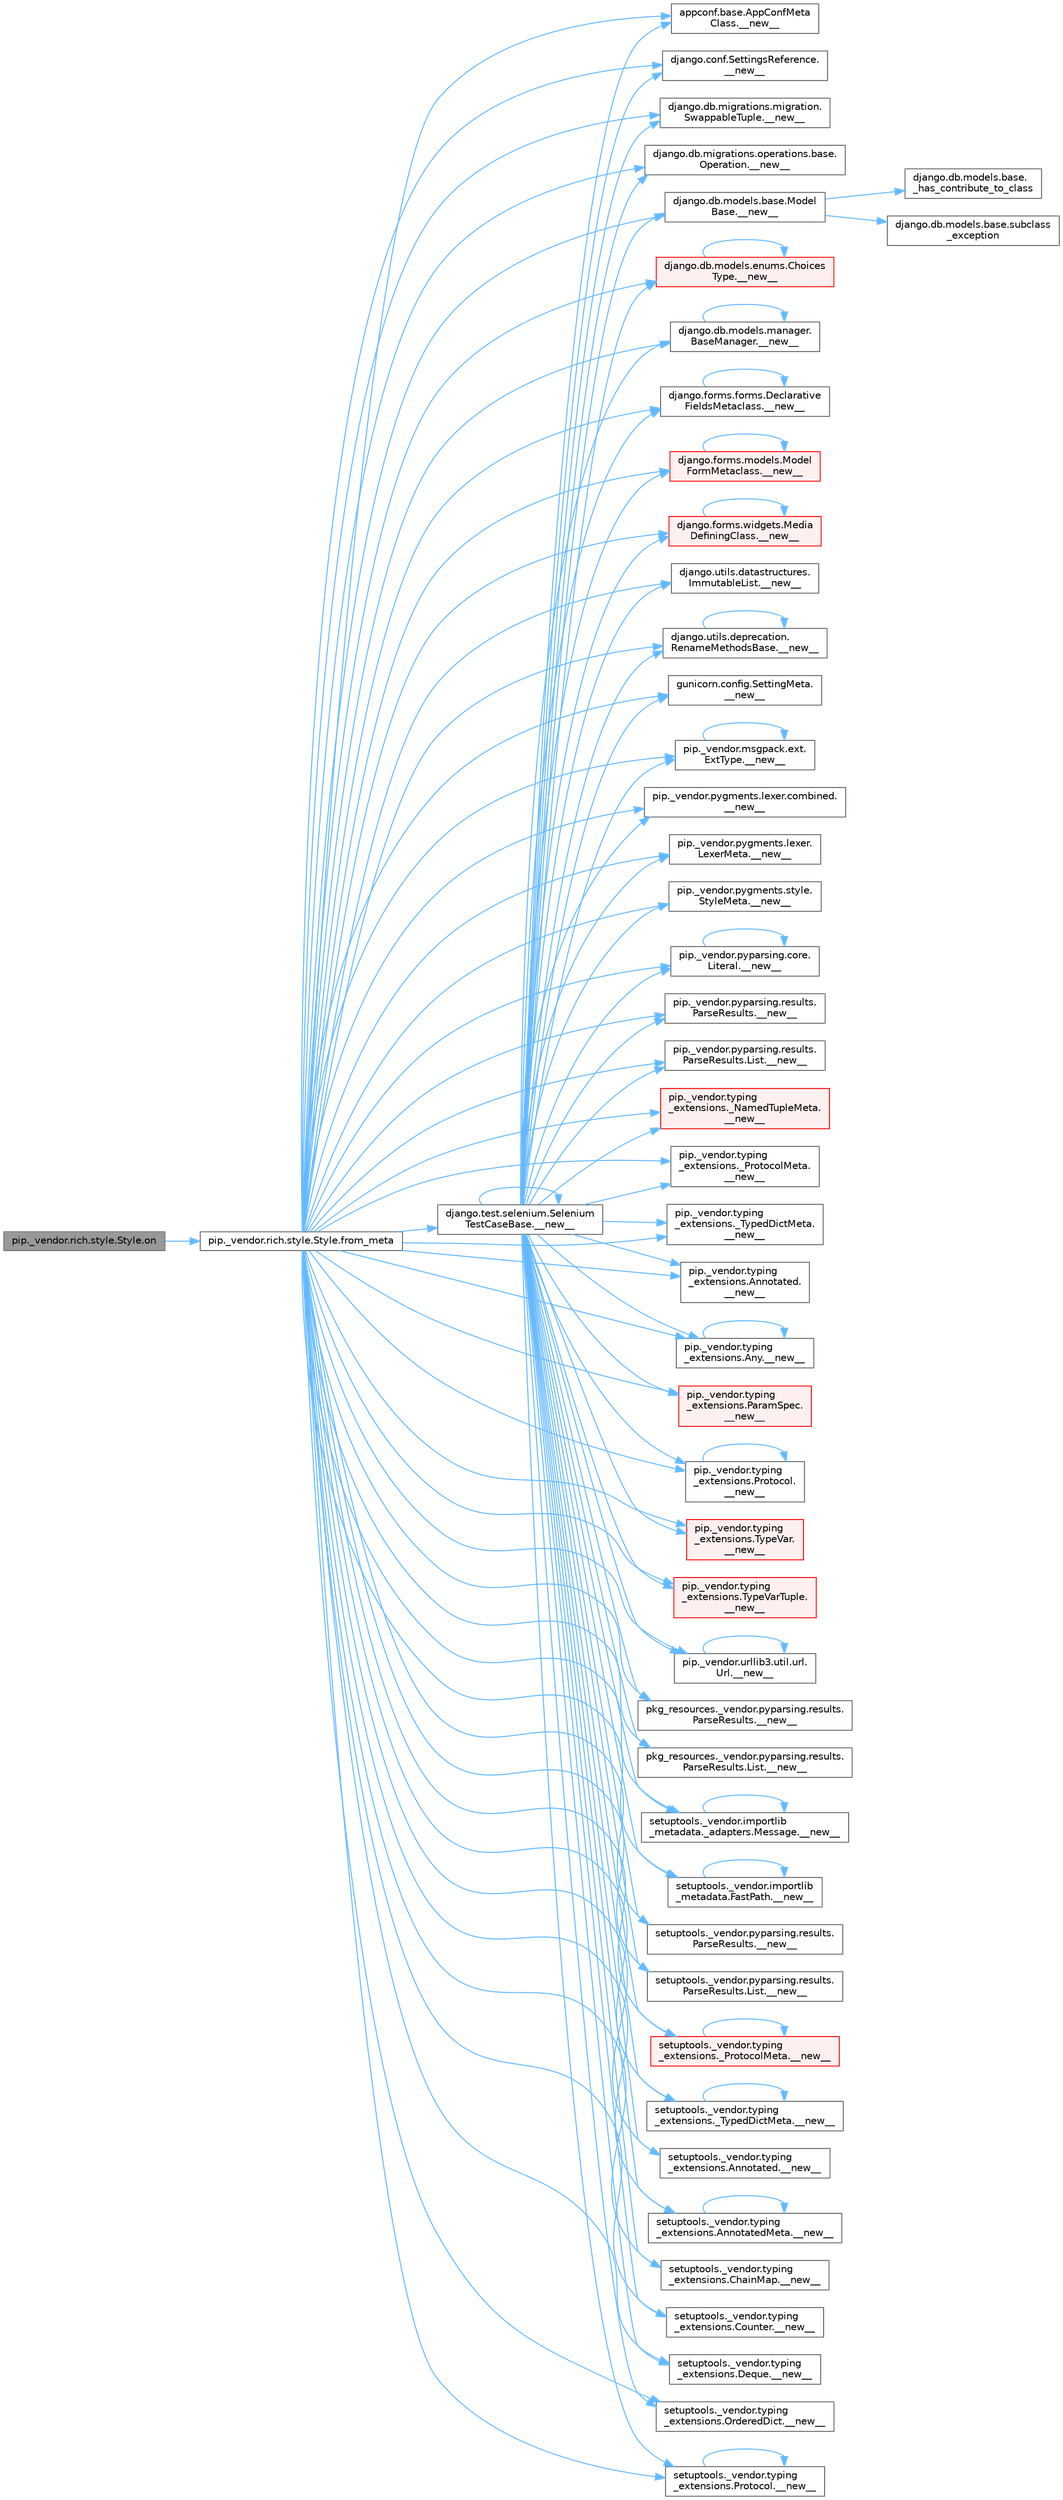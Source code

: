 digraph "pip._vendor.rich.style.Style.on"
{
 // LATEX_PDF_SIZE
  bgcolor="transparent";
  edge [fontname=Helvetica,fontsize=10,labelfontname=Helvetica,labelfontsize=10];
  node [fontname=Helvetica,fontsize=10,shape=box,height=0.2,width=0.4];
  rankdir="LR";
  Node1 [id="Node000001",label="pip._vendor.rich.style.Style.on",height=0.2,width=0.4,color="gray40", fillcolor="grey60", style="filled", fontcolor="black",tooltip=" "];
  Node1 -> Node2 [id="edge1_Node000001_Node000002",color="steelblue1",style="solid",tooltip=" "];
  Node2 [id="Node000002",label="pip._vendor.rich.style.Style.from_meta",height=0.2,width=0.4,color="grey40", fillcolor="white", style="filled",URL="$classpip_1_1__vendor_1_1rich_1_1style_1_1_style.html#a4ad4c8c0c598668598e5b3bed7c6d71f",tooltip=" "];
  Node2 -> Node3 [id="edge2_Node000002_Node000003",color="steelblue1",style="solid",tooltip=" "];
  Node3 [id="Node000003",label="appconf.base.AppConfMeta\lClass.__new__",height=0.2,width=0.4,color="grey40", fillcolor="white", style="filled",URL="$classappconf_1_1base_1_1_app_conf_meta_class.html#ae3b2cf6f30224474b6edcbf1387b0852",tooltip=" "];
  Node2 -> Node4 [id="edge3_Node000002_Node000004",color="steelblue1",style="solid",tooltip=" "];
  Node4 [id="Node000004",label="django.conf.SettingsReference.\l__new__",height=0.2,width=0.4,color="grey40", fillcolor="white", style="filled",URL="$classdjango_1_1conf_1_1_settings_reference.html#adee6f36144aa1e65ddd081a4459ddf26",tooltip=" "];
  Node2 -> Node5 [id="edge4_Node000002_Node000005",color="steelblue1",style="solid",tooltip=" "];
  Node5 [id="Node000005",label="django.db.migrations.migration.\lSwappableTuple.__new__",height=0.2,width=0.4,color="grey40", fillcolor="white", style="filled",URL="$classdjango_1_1db_1_1migrations_1_1migration_1_1_swappable_tuple.html#a7509a6a2c07a40cda2a0dac5d6e99789",tooltip=" "];
  Node2 -> Node6 [id="edge5_Node000002_Node000006",color="steelblue1",style="solid",tooltip=" "];
  Node6 [id="Node000006",label="django.db.migrations.operations.base.\lOperation.__new__",height=0.2,width=0.4,color="grey40", fillcolor="white", style="filled",URL="$classdjango_1_1db_1_1migrations_1_1operations_1_1base_1_1_operation.html#a0e75a153578c0aa184cef917cbc50cdf",tooltip=" "];
  Node2 -> Node7 [id="edge6_Node000002_Node000007",color="steelblue1",style="solid",tooltip=" "];
  Node7 [id="Node000007",label="django.db.models.base.Model\lBase.__new__",height=0.2,width=0.4,color="grey40", fillcolor="white", style="filled",URL="$classdjango_1_1db_1_1models_1_1base_1_1_model_base.html#a5688192f626b496760655c3b5309a0bc",tooltip=" "];
  Node7 -> Node8 [id="edge7_Node000007_Node000008",color="steelblue1",style="solid",tooltip=" "];
  Node8 [id="Node000008",label="django.db.models.base.\l_has_contribute_to_class",height=0.2,width=0.4,color="grey40", fillcolor="white", style="filled",URL="$namespacedjango_1_1db_1_1models_1_1base.html#abaf58b00715cc92319920ccf82da9bcf",tooltip=" "];
  Node7 -> Node9 [id="edge8_Node000007_Node000009",color="steelblue1",style="solid",tooltip=" "];
  Node9 [id="Node000009",label="django.db.models.base.subclass\l_exception",height=0.2,width=0.4,color="grey40", fillcolor="white", style="filled",URL="$namespacedjango_1_1db_1_1models_1_1base.html#a194474a030dc3ae3d4a1d74a36b93d34",tooltip=" "];
  Node2 -> Node10 [id="edge9_Node000002_Node000010",color="steelblue1",style="solid",tooltip=" "];
  Node10 [id="Node000010",label="django.db.models.enums.Choices\lType.__new__",height=0.2,width=0.4,color="red", fillcolor="#FFF0F0", style="filled",URL="$classdjango_1_1db_1_1models_1_1enums_1_1_choices_type.html#a973fedbb791aa7249348ddf93ba850d9",tooltip=" "];
  Node10 -> Node10 [id="edge10_Node000010_Node000010",color="steelblue1",style="solid",tooltip=" "];
  Node2 -> Node2563 [id="edge11_Node000002_Node002563",color="steelblue1",style="solid",tooltip=" "];
  Node2563 [id="Node002563",label="django.db.models.manager.\lBaseManager.__new__",height=0.2,width=0.4,color="grey40", fillcolor="white", style="filled",URL="$classdjango_1_1db_1_1models_1_1manager_1_1_base_manager.html#a402956cc7048ac4239181d9bf52f38d7",tooltip=" "];
  Node2563 -> Node2563 [id="edge12_Node002563_Node002563",color="steelblue1",style="solid",tooltip=" "];
  Node2 -> Node2564 [id="edge13_Node000002_Node002564",color="steelblue1",style="solid",tooltip=" "];
  Node2564 [id="Node002564",label="django.forms.forms.Declarative\lFieldsMetaclass.__new__",height=0.2,width=0.4,color="grey40", fillcolor="white", style="filled",URL="$classdjango_1_1forms_1_1forms_1_1_declarative_fields_metaclass.html#aa82d8ae60cf8bd4ffb1991279105590e",tooltip=" "];
  Node2564 -> Node2564 [id="edge14_Node002564_Node002564",color="steelblue1",style="solid",tooltip=" "];
  Node2 -> Node2565 [id="edge15_Node000002_Node002565",color="steelblue1",style="solid",tooltip=" "];
  Node2565 [id="Node002565",label="django.forms.models.Model\lFormMetaclass.__new__",height=0.2,width=0.4,color="red", fillcolor="#FFF0F0", style="filled",URL="$classdjango_1_1forms_1_1models_1_1_model_form_metaclass.html#aed0f8e0548ca5e8f42c96d3266daa521",tooltip=" "];
  Node2565 -> Node2565 [id="edge16_Node002565_Node002565",color="steelblue1",style="solid",tooltip=" "];
  Node2 -> Node2568 [id="edge17_Node000002_Node002568",color="steelblue1",style="solid",tooltip=" "];
  Node2568 [id="Node002568",label="django.forms.widgets.Media\lDefiningClass.__new__",height=0.2,width=0.4,color="red", fillcolor="#FFF0F0", style="filled",URL="$classdjango_1_1forms_1_1widgets_1_1_media_defining_class.html#a5d0b465656e0c8c06c5b18272005b5b9",tooltip=" "];
  Node2568 -> Node2568 [id="edge18_Node002568_Node002568",color="steelblue1",style="solid",tooltip=" "];
  Node2 -> Node2570 [id="edge19_Node000002_Node002570",color="steelblue1",style="solid",tooltip=" "];
  Node2570 [id="Node002570",label="django.test.selenium.Selenium\lTestCaseBase.__new__",height=0.2,width=0.4,color="grey40", fillcolor="white", style="filled",URL="$classdjango_1_1test_1_1selenium_1_1_selenium_test_case_base.html#a4082fc89599686abaf551a6d6382b4e3",tooltip=" "];
  Node2570 -> Node3 [id="edge20_Node002570_Node000003",color="steelblue1",style="solid",tooltip=" "];
  Node2570 -> Node4 [id="edge21_Node002570_Node000004",color="steelblue1",style="solid",tooltip=" "];
  Node2570 -> Node5 [id="edge22_Node002570_Node000005",color="steelblue1",style="solid",tooltip=" "];
  Node2570 -> Node6 [id="edge23_Node002570_Node000006",color="steelblue1",style="solid",tooltip=" "];
  Node2570 -> Node7 [id="edge24_Node002570_Node000007",color="steelblue1",style="solid",tooltip=" "];
  Node2570 -> Node10 [id="edge25_Node002570_Node000010",color="steelblue1",style="solid",tooltip=" "];
  Node2570 -> Node2563 [id="edge26_Node002570_Node002563",color="steelblue1",style="solid",tooltip=" "];
  Node2570 -> Node2564 [id="edge27_Node002570_Node002564",color="steelblue1",style="solid",tooltip=" "];
  Node2570 -> Node2565 [id="edge28_Node002570_Node002565",color="steelblue1",style="solid",tooltip=" "];
  Node2570 -> Node2568 [id="edge29_Node002570_Node002568",color="steelblue1",style="solid",tooltip=" "];
  Node2570 -> Node2570 [id="edge30_Node002570_Node002570",color="steelblue1",style="solid",tooltip=" "];
  Node2570 -> Node2571 [id="edge31_Node002570_Node002571",color="steelblue1",style="solid",tooltip=" "];
  Node2571 [id="Node002571",label="django.utils.datastructures.\lImmutableList.__new__",height=0.2,width=0.4,color="grey40", fillcolor="white", style="filled",URL="$classdjango_1_1utils_1_1datastructures_1_1_immutable_list.html#a8047498daf24d8607388c0b4154740b2",tooltip=" "];
  Node2570 -> Node2572 [id="edge32_Node002570_Node002572",color="steelblue1",style="solid",tooltip=" "];
  Node2572 [id="Node002572",label="django.utils.deprecation.\lRenameMethodsBase.__new__",height=0.2,width=0.4,color="grey40", fillcolor="white", style="filled",URL="$classdjango_1_1utils_1_1deprecation_1_1_rename_methods_base.html#a72f694aaa642540d90e1bffa672370de",tooltip=" "];
  Node2572 -> Node2572 [id="edge33_Node002572_Node002572",color="steelblue1",style="solid",tooltip=" "];
  Node2570 -> Node2573 [id="edge34_Node002570_Node002573",color="steelblue1",style="solid",tooltip=" "];
  Node2573 [id="Node002573",label="gunicorn.config.SettingMeta.\l__new__",height=0.2,width=0.4,color="grey40", fillcolor="white", style="filled",URL="$classgunicorn_1_1config_1_1_setting_meta.html#a713ec36dc4c046ccc522514936b82f7f",tooltip=" "];
  Node2570 -> Node2574 [id="edge35_Node002570_Node002574",color="steelblue1",style="solid",tooltip=" "];
  Node2574 [id="Node002574",label="pip._vendor.msgpack.ext.\lExtType.__new__",height=0.2,width=0.4,color="grey40", fillcolor="white", style="filled",URL="$classpip_1_1__vendor_1_1msgpack_1_1ext_1_1_ext_type.html#abe7a0b1b20af79b005fb5a5e3efc0435",tooltip=" "];
  Node2574 -> Node2574 [id="edge36_Node002574_Node002574",color="steelblue1",style="solid",tooltip=" "];
  Node2570 -> Node2575 [id="edge37_Node002570_Node002575",color="steelblue1",style="solid",tooltip=" "];
  Node2575 [id="Node002575",label="pip._vendor.pygments.lexer.combined.\l__new__",height=0.2,width=0.4,color="grey40", fillcolor="white", style="filled",URL="$classpip_1_1__vendor_1_1pygments_1_1lexer_1_1combined.html#a9cd33c733986590cbc88a3ab713e5ce0",tooltip=" "];
  Node2570 -> Node2576 [id="edge38_Node002570_Node002576",color="steelblue1",style="solid",tooltip=" "];
  Node2576 [id="Node002576",label="pip._vendor.pygments.lexer.\lLexerMeta.__new__",height=0.2,width=0.4,color="grey40", fillcolor="white", style="filled",URL="$classpip_1_1__vendor_1_1pygments_1_1lexer_1_1_lexer_meta.html#a406da98fb1446ca90f2648ab98c66bad",tooltip=" "];
  Node2570 -> Node2577 [id="edge39_Node002570_Node002577",color="steelblue1",style="solid",tooltip=" "];
  Node2577 [id="Node002577",label="pip._vendor.pygments.style.\lStyleMeta.__new__",height=0.2,width=0.4,color="grey40", fillcolor="white", style="filled",URL="$classpip_1_1__vendor_1_1pygments_1_1style_1_1_style_meta.html#a5dc70dab76cd2e2d6376dbe75feb1769",tooltip=" "];
  Node2570 -> Node2578 [id="edge40_Node002570_Node002578",color="steelblue1",style="solid",tooltip=" "];
  Node2578 [id="Node002578",label="pip._vendor.pyparsing.core.\lLiteral.__new__",height=0.2,width=0.4,color="grey40", fillcolor="white", style="filled",URL="$classpip_1_1__vendor_1_1pyparsing_1_1core_1_1_literal.html#a0d3601e9a92f871b9cfa945f1e9e9c74",tooltip=" "];
  Node2578 -> Node2578 [id="edge41_Node002578_Node002578",color="steelblue1",style="solid",tooltip=" "];
  Node2570 -> Node2579 [id="edge42_Node002570_Node002579",color="steelblue1",style="solid",tooltip=" "];
  Node2579 [id="Node002579",label="pip._vendor.pyparsing.results.\lParseResults.__new__",height=0.2,width=0.4,color="grey40", fillcolor="white", style="filled",URL="$classpip_1_1__vendor_1_1pyparsing_1_1results_1_1_parse_results.html#a6140b8a6ae9257709158fe8a8b12e463",tooltip=" "];
  Node2570 -> Node2580 [id="edge43_Node002570_Node002580",color="steelblue1",style="solid",tooltip=" "];
  Node2580 [id="Node002580",label="pip._vendor.pyparsing.results.\lParseResults.List.__new__",height=0.2,width=0.4,color="grey40", fillcolor="white", style="filled",URL="$classpip_1_1__vendor_1_1pyparsing_1_1results_1_1_parse_results_1_1_list.html#a5e47fbe8bed3d723f908cab31b4697c8",tooltip=" "];
  Node2570 -> Node2581 [id="edge44_Node002570_Node002581",color="steelblue1",style="solid",tooltip=" "];
  Node2581 [id="Node002581",label="pip._vendor.typing\l_extensions._NamedTupleMeta.\l__new__",height=0.2,width=0.4,color="red", fillcolor="#FFF0F0", style="filled",URL="$classpip_1_1__vendor_1_1typing__extensions_1_1___named_tuple_meta.html#acfd0b699066d3a3c3b387a5630f54bda",tooltip=" "];
  Node2570 -> Node2583 [id="edge45_Node002570_Node002583",color="steelblue1",style="solid",tooltip=" "];
  Node2583 [id="Node002583",label="pip._vendor.typing\l_extensions._ProtocolMeta.\l__new__",height=0.2,width=0.4,color="grey40", fillcolor="white", style="filled",URL="$classpip_1_1__vendor_1_1typing__extensions_1_1___protocol_meta.html#a4c5bb64abd48786235dca2ce08f4dd2a",tooltip=" "];
  Node2570 -> Node2584 [id="edge46_Node002570_Node002584",color="steelblue1",style="solid",tooltip=" "];
  Node2584 [id="Node002584",label="pip._vendor.typing\l_extensions._TypedDictMeta.\l__new__",height=0.2,width=0.4,color="grey40", fillcolor="white", style="filled",URL="$classpip_1_1__vendor_1_1typing__extensions_1_1___typed_dict_meta.html#a231f9eb321bb5a92f1216c726b0ca293",tooltip=" "];
  Node2570 -> Node2585 [id="edge47_Node002570_Node002585",color="steelblue1",style="solid",tooltip=" "];
  Node2585 [id="Node002585",label="pip._vendor.typing\l_extensions.Annotated.\l__new__",height=0.2,width=0.4,color="grey40", fillcolor="white", style="filled",URL="$classpip_1_1__vendor_1_1typing__extensions_1_1_annotated.html#a29016386777b4c0fbaf5a2bfd674d613",tooltip=" "];
  Node2570 -> Node2586 [id="edge48_Node002570_Node002586",color="steelblue1",style="solid",tooltip=" "];
  Node2586 [id="Node002586",label="pip._vendor.typing\l_extensions.Any.__new__",height=0.2,width=0.4,color="grey40", fillcolor="white", style="filled",URL="$classpip_1_1__vendor_1_1typing__extensions_1_1_any.html#afc88c07996e7abcc8625b4c13948cf22",tooltip=" "];
  Node2586 -> Node2586 [id="edge49_Node002586_Node002586",color="steelblue1",style="solid",tooltip=" "];
  Node2570 -> Node2587 [id="edge50_Node002570_Node002587",color="steelblue1",style="solid",tooltip=" "];
  Node2587 [id="Node002587",label="pip._vendor.typing\l_extensions.ParamSpec.\l__new__",height=0.2,width=0.4,color="red", fillcolor="#FFF0F0", style="filled",URL="$classpip_1_1__vendor_1_1typing__extensions_1_1_param_spec.html#a2dd105c75665f4321a2f1825882cbc87",tooltip=" "];
  Node2570 -> Node2591 [id="edge51_Node002570_Node002591",color="steelblue1",style="solid",tooltip=" "];
  Node2591 [id="Node002591",label="pip._vendor.typing\l_extensions.Protocol.\l__new__",height=0.2,width=0.4,color="grey40", fillcolor="white", style="filled",URL="$classpip_1_1__vendor_1_1typing__extensions_1_1_protocol.html#a47d3d1279a5cdefac80e87f62214956d",tooltip=" "];
  Node2591 -> Node2591 [id="edge52_Node002591_Node002591",color="steelblue1",style="solid",tooltip=" "];
  Node2570 -> Node2592 [id="edge53_Node002570_Node002592",color="steelblue1",style="solid",tooltip=" "];
  Node2592 [id="Node002592",label="pip._vendor.typing\l_extensions.TypeVar.\l__new__",height=0.2,width=0.4,color="red", fillcolor="#FFF0F0", style="filled",URL="$classpip_1_1__vendor_1_1typing__extensions_1_1_type_var.html#a25ba2413599c09136145a2007f6e1dbe",tooltip=" "];
  Node2570 -> Node2593 [id="edge54_Node002570_Node002593",color="steelblue1",style="solid",tooltip=" "];
  Node2593 [id="Node002593",label="pip._vendor.typing\l_extensions.TypeVarTuple.\l__new__",height=0.2,width=0.4,color="red", fillcolor="#FFF0F0", style="filled",URL="$classpip_1_1__vendor_1_1typing__extensions_1_1_type_var_tuple.html#aae55c9f134bc96bd526ba1eae411f5f1",tooltip=" "];
  Node2570 -> Node2594 [id="edge55_Node002570_Node002594",color="steelblue1",style="solid",tooltip=" "];
  Node2594 [id="Node002594",label="pip._vendor.urllib3.util.url.\lUrl.__new__",height=0.2,width=0.4,color="grey40", fillcolor="white", style="filled",URL="$classpip_1_1__vendor_1_1urllib3_1_1util_1_1url_1_1_url.html#a456f801e13ac93858a6fbd7268ba1f04",tooltip=" "];
  Node2594 -> Node2594 [id="edge56_Node002594_Node002594",color="steelblue1",style="solid",tooltip=" "];
  Node2570 -> Node2595 [id="edge57_Node002570_Node002595",color="steelblue1",style="solid",tooltip=" "];
  Node2595 [id="Node002595",label="pkg_resources._vendor.pyparsing.results.\lParseResults.__new__",height=0.2,width=0.4,color="grey40", fillcolor="white", style="filled",URL="$classpkg__resources_1_1__vendor_1_1pyparsing_1_1results_1_1_parse_results.html#ab6a3f2774236c18c3092ff7a71132c83",tooltip=" "];
  Node2570 -> Node2596 [id="edge58_Node002570_Node002596",color="steelblue1",style="solid",tooltip=" "];
  Node2596 [id="Node002596",label="pkg_resources._vendor.pyparsing.results.\lParseResults.List.__new__",height=0.2,width=0.4,color="grey40", fillcolor="white", style="filled",URL="$classpkg__resources_1_1__vendor_1_1pyparsing_1_1results_1_1_parse_results_1_1_list.html#a5a449627c1fb5eca9be16ab8d8bfa58e",tooltip=" "];
  Node2570 -> Node2597 [id="edge59_Node002570_Node002597",color="steelblue1",style="solid",tooltip=" "];
  Node2597 [id="Node002597",label="setuptools._vendor.importlib\l_metadata._adapters.Message.__new__",height=0.2,width=0.4,color="grey40", fillcolor="white", style="filled",URL="$classsetuptools_1_1__vendor_1_1importlib__metadata_1_1__adapters_1_1_message.html#a0043d64feabda7d5d1efde3caf7a95c5",tooltip=" "];
  Node2597 -> Node2597 [id="edge60_Node002597_Node002597",color="steelblue1",style="solid",tooltip=" "];
  Node2570 -> Node2598 [id="edge61_Node002570_Node002598",color="steelblue1",style="solid",tooltip=" "];
  Node2598 [id="Node002598",label="setuptools._vendor.importlib\l_metadata.FastPath.__new__",height=0.2,width=0.4,color="grey40", fillcolor="white", style="filled",URL="$classsetuptools_1_1__vendor_1_1importlib__metadata_1_1_fast_path.html#a7cab5071b060aabfdfb5dae34cfae23c",tooltip=" "];
  Node2598 -> Node2598 [id="edge62_Node002598_Node002598",color="steelblue1",style="solid",tooltip=" "];
  Node2570 -> Node2599 [id="edge63_Node002570_Node002599",color="steelblue1",style="solid",tooltip=" "];
  Node2599 [id="Node002599",label="setuptools._vendor.pyparsing.results.\lParseResults.__new__",height=0.2,width=0.4,color="grey40", fillcolor="white", style="filled",URL="$classsetuptools_1_1__vendor_1_1pyparsing_1_1results_1_1_parse_results.html#ac3602349fba4df4d37e9913272a584fa",tooltip=" "];
  Node2570 -> Node2600 [id="edge64_Node002570_Node002600",color="steelblue1",style="solid",tooltip=" "];
  Node2600 [id="Node002600",label="setuptools._vendor.pyparsing.results.\lParseResults.List.__new__",height=0.2,width=0.4,color="grey40", fillcolor="white", style="filled",URL="$classsetuptools_1_1__vendor_1_1pyparsing_1_1results_1_1_parse_results_1_1_list.html#a0892271c313f87dff6179986d18f7bfb",tooltip=" "];
  Node2570 -> Node2601 [id="edge65_Node002570_Node002601",color="steelblue1",style="solid",tooltip=" "];
  Node2601 [id="Node002601",label="setuptools._vendor.typing\l_extensions._ProtocolMeta.__new__",height=0.2,width=0.4,color="red", fillcolor="#FFF0F0", style="filled",URL="$classsetuptools_1_1__vendor_1_1typing__extensions_1_1___protocol_meta.html#a1c58f696609685e527d87017a5ed8ac8",tooltip=" "];
  Node2601 -> Node2601 [id="edge66_Node002601_Node002601",color="steelblue1",style="solid",tooltip=" "];
  Node2570 -> Node2605 [id="edge67_Node002570_Node002605",color="steelblue1",style="solid",tooltip=" "];
  Node2605 [id="Node002605",label="setuptools._vendor.typing\l_extensions._TypedDictMeta.__new__",height=0.2,width=0.4,color="grey40", fillcolor="white", style="filled",URL="$classsetuptools_1_1__vendor_1_1typing__extensions_1_1___typed_dict_meta.html#a32878604bacd5f3db684c41247491599",tooltip=" "];
  Node2605 -> Node2605 [id="edge68_Node002605_Node002605",color="steelblue1",style="solid",tooltip=" "];
  Node2570 -> Node2606 [id="edge69_Node002570_Node002606",color="steelblue1",style="solid",tooltip=" "];
  Node2606 [id="Node002606",label="setuptools._vendor.typing\l_extensions.Annotated.__new__",height=0.2,width=0.4,color="grey40", fillcolor="white", style="filled",URL="$classsetuptools_1_1__vendor_1_1typing__extensions_1_1_annotated.html#a77dc41d7bed05dcb3c72f7e6d4d19204",tooltip=" "];
  Node2570 -> Node2607 [id="edge70_Node002570_Node002607",color="steelblue1",style="solid",tooltip=" "];
  Node2607 [id="Node002607",label="setuptools._vendor.typing\l_extensions.AnnotatedMeta.__new__",height=0.2,width=0.4,color="grey40", fillcolor="white", style="filled",URL="$classsetuptools_1_1__vendor_1_1typing__extensions_1_1_annotated_meta.html#a49933281f97b41270b387f5a1834f322",tooltip=" "];
  Node2607 -> Node2607 [id="edge71_Node002607_Node002607",color="steelblue1",style="solid",tooltip=" "];
  Node2570 -> Node2608 [id="edge72_Node002570_Node002608",color="steelblue1",style="solid",tooltip=" "];
  Node2608 [id="Node002608",label="setuptools._vendor.typing\l_extensions.ChainMap.__new__",height=0.2,width=0.4,color="grey40", fillcolor="white", style="filled",URL="$classsetuptools_1_1__vendor_1_1typing__extensions_1_1_chain_map.html#a49a1acaa033163c6804985ce9c3f3668",tooltip=" "];
  Node2570 -> Node2609 [id="edge73_Node002570_Node002609",color="steelblue1",style="solid",tooltip=" "];
  Node2609 [id="Node002609",label="setuptools._vendor.typing\l_extensions.Counter.__new__",height=0.2,width=0.4,color="grey40", fillcolor="white", style="filled",URL="$classsetuptools_1_1__vendor_1_1typing__extensions_1_1_counter.html#a00ec50d424f45f48bd0e5a5c95123556",tooltip=" "];
  Node2570 -> Node2610 [id="edge74_Node002570_Node002610",color="steelblue1",style="solid",tooltip=" "];
  Node2610 [id="Node002610",label="setuptools._vendor.typing\l_extensions.Deque.__new__",height=0.2,width=0.4,color="grey40", fillcolor="white", style="filled",URL="$classsetuptools_1_1__vendor_1_1typing__extensions_1_1_deque.html#a4cd5102217525c5247ad2e3c2ef810f6",tooltip=" "];
  Node2570 -> Node2611 [id="edge75_Node002570_Node002611",color="steelblue1",style="solid",tooltip=" "];
  Node2611 [id="Node002611",label="setuptools._vendor.typing\l_extensions.OrderedDict.__new__",height=0.2,width=0.4,color="grey40", fillcolor="white", style="filled",URL="$classsetuptools_1_1__vendor_1_1typing__extensions_1_1_ordered_dict.html#a0ec9da79613276e13aee670a3e4106d8",tooltip=" "];
  Node2570 -> Node2612 [id="edge76_Node002570_Node002612",color="steelblue1",style="solid",tooltip=" "];
  Node2612 [id="Node002612",label="setuptools._vendor.typing\l_extensions.Protocol.__new__",height=0.2,width=0.4,color="grey40", fillcolor="white", style="filled",URL="$classsetuptools_1_1__vendor_1_1typing__extensions_1_1_protocol.html#a78586744036938e6acdb9a7acb5dd354",tooltip=" "];
  Node2612 -> Node2612 [id="edge77_Node002612_Node002612",color="steelblue1",style="solid",tooltip=" "];
  Node2 -> Node2571 [id="edge78_Node000002_Node002571",color="steelblue1",style="solid",tooltip=" "];
  Node2 -> Node2572 [id="edge79_Node000002_Node002572",color="steelblue1",style="solid",tooltip=" "];
  Node2 -> Node2573 [id="edge80_Node000002_Node002573",color="steelblue1",style="solid",tooltip=" "];
  Node2 -> Node2574 [id="edge81_Node000002_Node002574",color="steelblue1",style="solid",tooltip=" "];
  Node2 -> Node2575 [id="edge82_Node000002_Node002575",color="steelblue1",style="solid",tooltip=" "];
  Node2 -> Node2576 [id="edge83_Node000002_Node002576",color="steelblue1",style="solid",tooltip=" "];
  Node2 -> Node2577 [id="edge84_Node000002_Node002577",color="steelblue1",style="solid",tooltip=" "];
  Node2 -> Node2578 [id="edge85_Node000002_Node002578",color="steelblue1",style="solid",tooltip=" "];
  Node2 -> Node2579 [id="edge86_Node000002_Node002579",color="steelblue1",style="solid",tooltip=" "];
  Node2 -> Node2580 [id="edge87_Node000002_Node002580",color="steelblue1",style="solid",tooltip=" "];
  Node2 -> Node2581 [id="edge88_Node000002_Node002581",color="steelblue1",style="solid",tooltip=" "];
  Node2 -> Node2583 [id="edge89_Node000002_Node002583",color="steelblue1",style="solid",tooltip=" "];
  Node2 -> Node2584 [id="edge90_Node000002_Node002584",color="steelblue1",style="solid",tooltip=" "];
  Node2 -> Node2585 [id="edge91_Node000002_Node002585",color="steelblue1",style="solid",tooltip=" "];
  Node2 -> Node2586 [id="edge92_Node000002_Node002586",color="steelblue1",style="solid",tooltip=" "];
  Node2 -> Node2587 [id="edge93_Node000002_Node002587",color="steelblue1",style="solid",tooltip=" "];
  Node2 -> Node2591 [id="edge94_Node000002_Node002591",color="steelblue1",style="solid",tooltip=" "];
  Node2 -> Node2592 [id="edge95_Node000002_Node002592",color="steelblue1",style="solid",tooltip=" "];
  Node2 -> Node2593 [id="edge96_Node000002_Node002593",color="steelblue1",style="solid",tooltip=" "];
  Node2 -> Node2594 [id="edge97_Node000002_Node002594",color="steelblue1",style="solid",tooltip=" "];
  Node2 -> Node2595 [id="edge98_Node000002_Node002595",color="steelblue1",style="solid",tooltip=" "];
  Node2 -> Node2596 [id="edge99_Node000002_Node002596",color="steelblue1",style="solid",tooltip=" "];
  Node2 -> Node2597 [id="edge100_Node000002_Node002597",color="steelblue1",style="solid",tooltip=" "];
  Node2 -> Node2598 [id="edge101_Node000002_Node002598",color="steelblue1",style="solid",tooltip=" "];
  Node2 -> Node2599 [id="edge102_Node000002_Node002599",color="steelblue1",style="solid",tooltip=" "];
  Node2 -> Node2600 [id="edge103_Node000002_Node002600",color="steelblue1",style="solid",tooltip=" "];
  Node2 -> Node2601 [id="edge104_Node000002_Node002601",color="steelblue1",style="solid",tooltip=" "];
  Node2 -> Node2605 [id="edge105_Node000002_Node002605",color="steelblue1",style="solid",tooltip=" "];
  Node2 -> Node2606 [id="edge106_Node000002_Node002606",color="steelblue1",style="solid",tooltip=" "];
  Node2 -> Node2607 [id="edge107_Node000002_Node002607",color="steelblue1",style="solid",tooltip=" "];
  Node2 -> Node2608 [id="edge108_Node000002_Node002608",color="steelblue1",style="solid",tooltip=" "];
  Node2 -> Node2609 [id="edge109_Node000002_Node002609",color="steelblue1",style="solid",tooltip=" "];
  Node2 -> Node2610 [id="edge110_Node000002_Node002610",color="steelblue1",style="solid",tooltip=" "];
  Node2 -> Node2611 [id="edge111_Node000002_Node002611",color="steelblue1",style="solid",tooltip=" "];
  Node2 -> Node2612 [id="edge112_Node000002_Node002612",color="steelblue1",style="solid",tooltip=" "];
}
